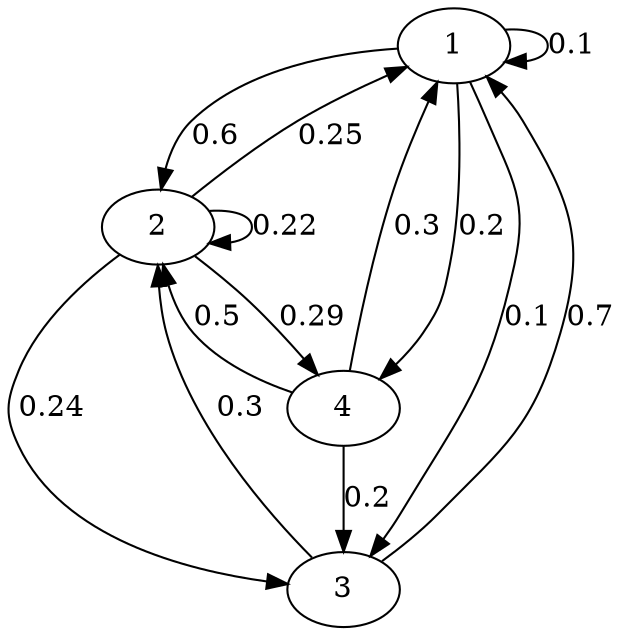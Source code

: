 digraph {
	1
	2
	3
	4
	1 -> 1 [label=0.1]
	1 -> 2 [label=0.6]
	1 -> 3 [label=0.1]
	1 -> 4 [label=0.2]
	2 -> 1 [label=0.25]
	2 -> 2 [label=0.22]
	2 -> 3 [label=0.24]
	2 -> 4 [label=0.29]
	3 -> 1 [label=0.7]
	3 -> 2 [label=0.3]
	4 -> 1 [label=0.3]
	4 -> 2 [label=0.5]
	4 -> 3 [label=0.2]
}
